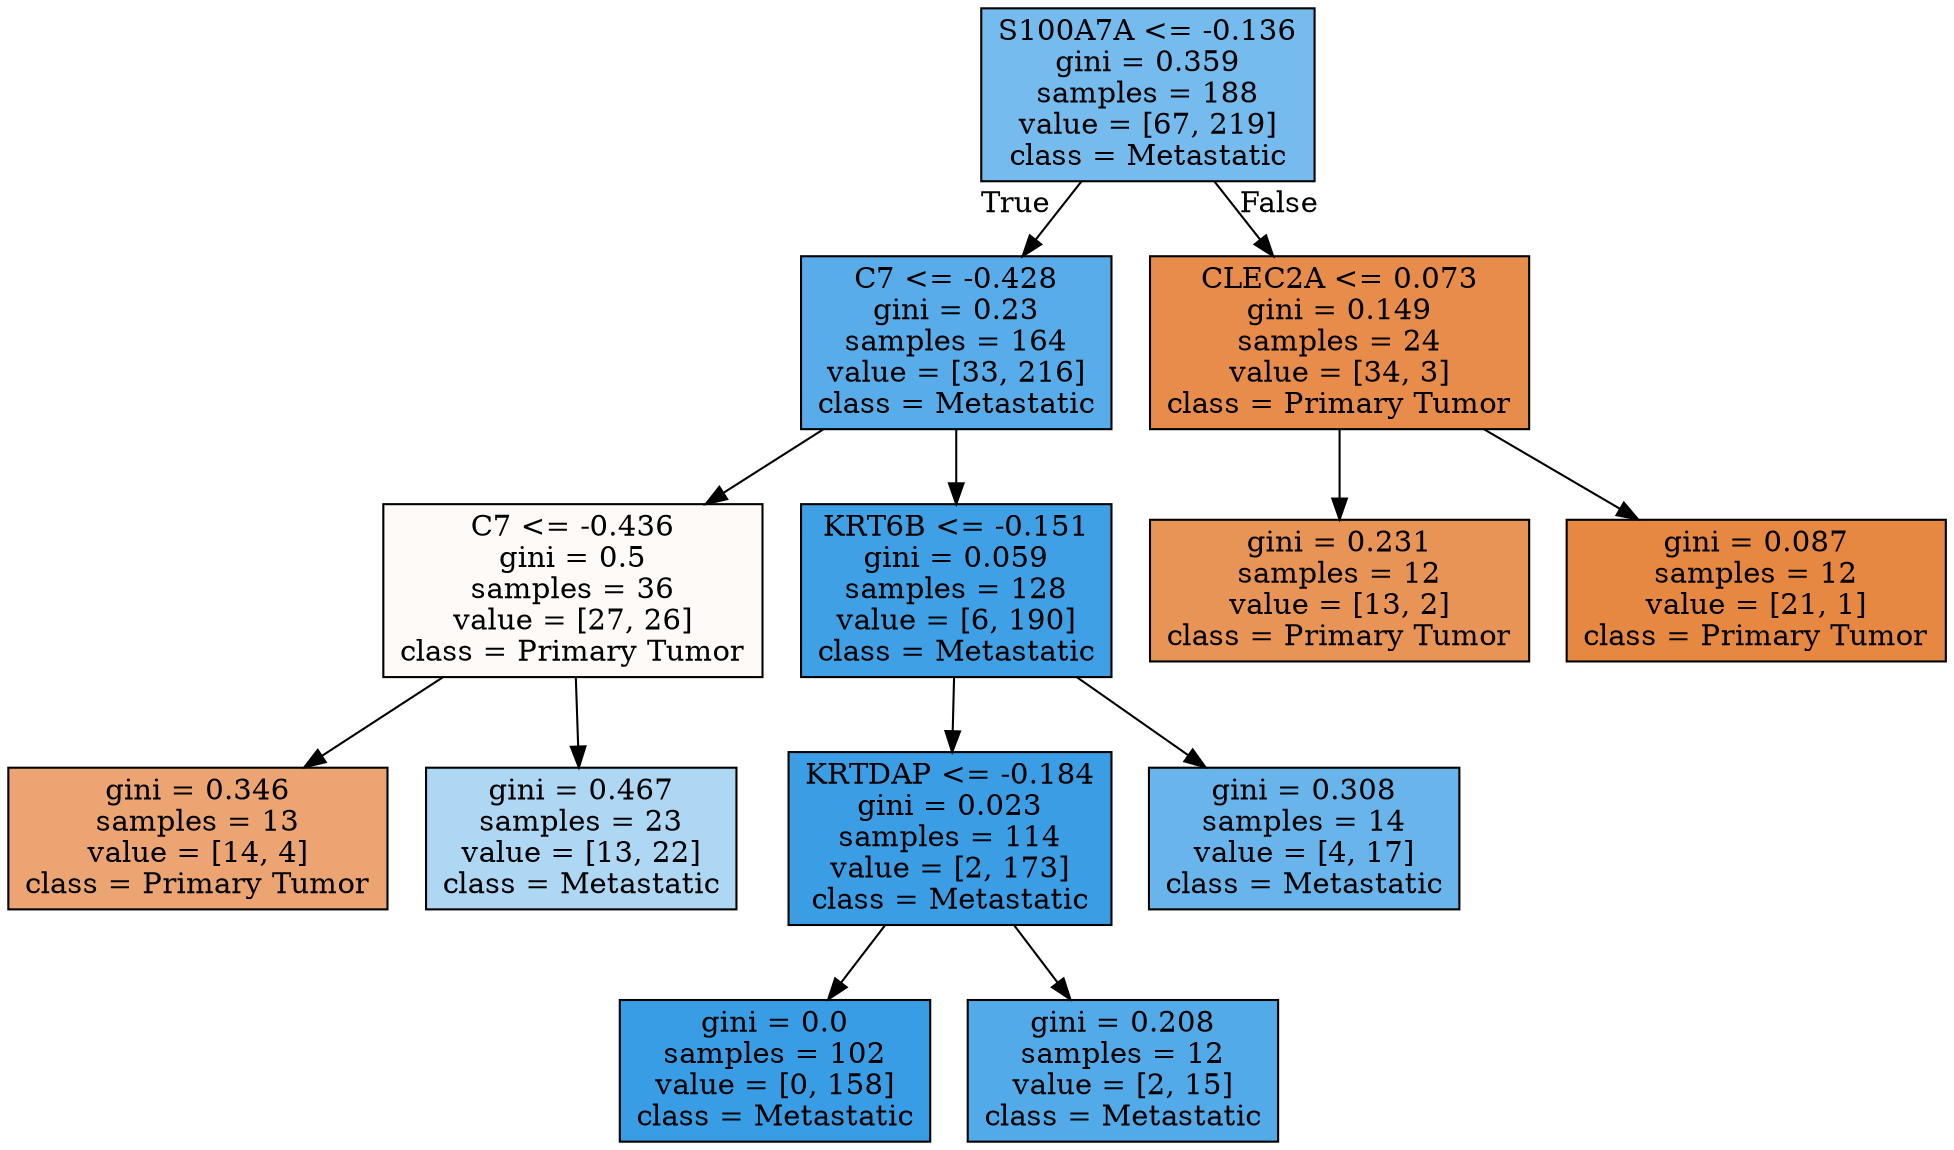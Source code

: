 digraph Tree {
node [shape=box, style="filled", color="black"] ;
0 [label="S100A7A <= -0.136\ngini = 0.359\nsamples = 188\nvalue = [67, 219]\nclass = Metastatic", fillcolor="#76bbed"] ;
1 [label="C7 <= -0.428\ngini = 0.23\nsamples = 164\nvalue = [33, 216]\nclass = Metastatic", fillcolor="#57ace9"] ;
0 -> 1 [labeldistance=2.5, labelangle=45, headlabel="True"] ;
2 [label="C7 <= -0.436\ngini = 0.5\nsamples = 36\nvalue = [27, 26]\nclass = Primary Tumor", fillcolor="#fefaf8"] ;
1 -> 2 ;
3 [label="gini = 0.346\nsamples = 13\nvalue = [14, 4]\nclass = Primary Tumor", fillcolor="#eca572"] ;
2 -> 3 ;
4 [label="gini = 0.467\nsamples = 23\nvalue = [13, 22]\nclass = Metastatic", fillcolor="#aed7f4"] ;
2 -> 4 ;
5 [label="KRT6B <= -0.151\ngini = 0.059\nsamples = 128\nvalue = [6, 190]\nclass = Metastatic", fillcolor="#3fa0e6"] ;
1 -> 5 ;
6 [label="KRTDAP <= -0.184\ngini = 0.023\nsamples = 114\nvalue = [2, 173]\nclass = Metastatic", fillcolor="#3b9ee5"] ;
5 -> 6 ;
7 [label="gini = 0.0\nsamples = 102\nvalue = [0, 158]\nclass = Metastatic", fillcolor="#399de5"] ;
6 -> 7 ;
8 [label="gini = 0.208\nsamples = 12\nvalue = [2, 15]\nclass = Metastatic", fillcolor="#53aae8"] ;
6 -> 8 ;
9 [label="gini = 0.308\nsamples = 14\nvalue = [4, 17]\nclass = Metastatic", fillcolor="#68b4eb"] ;
5 -> 9 ;
10 [label="CLEC2A <= 0.073\ngini = 0.149\nsamples = 24\nvalue = [34, 3]\nclass = Primary Tumor", fillcolor="#e78c4a"] ;
0 -> 10 [labeldistance=2.5, labelangle=-45, headlabel="False"] ;
11 [label="gini = 0.231\nsamples = 12\nvalue = [13, 2]\nclass = Primary Tumor", fillcolor="#e99457"] ;
10 -> 11 ;
12 [label="gini = 0.087\nsamples = 12\nvalue = [21, 1]\nclass = Primary Tumor", fillcolor="#e68742"] ;
10 -> 12 ;
}